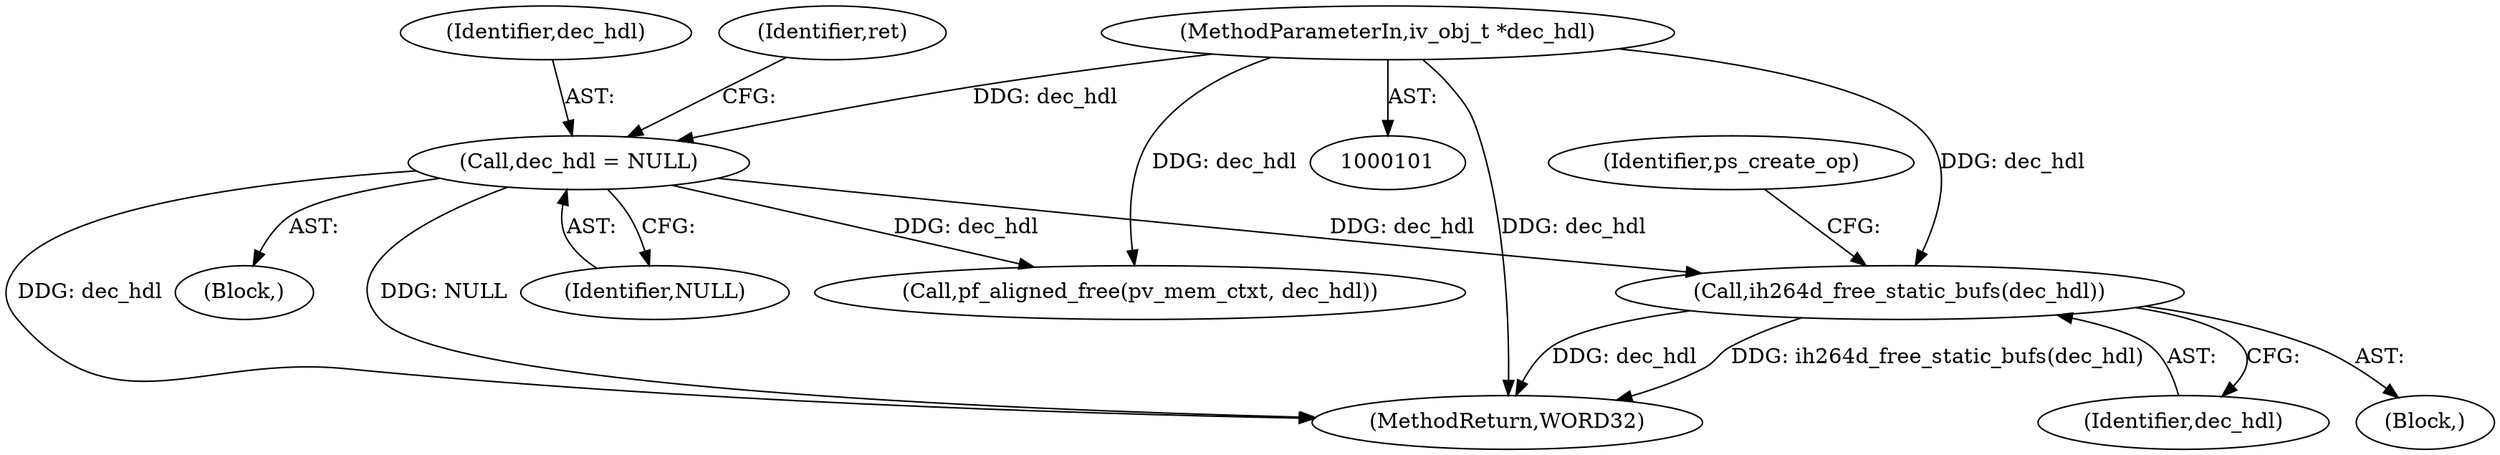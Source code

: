 digraph "0_Android_5acaa6fc86c73a750e5f4900c4e2d44bf22f683a@API" {
"1000149" [label="(Call,ih264d_free_static_bufs(dec_hdl))"];
"1000126" [label="(Call,dec_hdl = NULL)"];
"1000102" [label="(MethodParameterIn,iv_obj_t *dec_hdl)"];
"1000150" [label="(Identifier,dec_hdl)"];
"1000130" [label="(Identifier,ret)"];
"1000127" [label="(Identifier,dec_hdl)"];
"1000148" [label="(Block,)"];
"1000128" [label="(Identifier,NULL)"];
"1000169" [label="(Call,pf_aligned_free(pv_mem_ctxt, dec_hdl))"];
"1000149" [label="(Call,ih264d_free_static_bufs(dec_hdl))"];
"1000102" [label="(MethodParameterIn,iv_obj_t *dec_hdl)"];
"1000175" [label="(Identifier,ps_create_op)"];
"1000126" [label="(Call,dec_hdl = NULL)"];
"1000192" [label="(MethodReturn,WORD32)"];
"1000105" [label="(Block,)"];
"1000149" -> "1000148"  [label="AST: "];
"1000149" -> "1000150"  [label="CFG: "];
"1000150" -> "1000149"  [label="AST: "];
"1000175" -> "1000149"  [label="CFG: "];
"1000149" -> "1000192"  [label="DDG: ih264d_free_static_bufs(dec_hdl)"];
"1000149" -> "1000192"  [label="DDG: dec_hdl"];
"1000126" -> "1000149"  [label="DDG: dec_hdl"];
"1000102" -> "1000149"  [label="DDG: dec_hdl"];
"1000126" -> "1000105"  [label="AST: "];
"1000126" -> "1000128"  [label="CFG: "];
"1000127" -> "1000126"  [label="AST: "];
"1000128" -> "1000126"  [label="AST: "];
"1000130" -> "1000126"  [label="CFG: "];
"1000126" -> "1000192"  [label="DDG: dec_hdl"];
"1000126" -> "1000192"  [label="DDG: NULL"];
"1000102" -> "1000126"  [label="DDG: dec_hdl"];
"1000126" -> "1000169"  [label="DDG: dec_hdl"];
"1000102" -> "1000101"  [label="AST: "];
"1000102" -> "1000192"  [label="DDG: dec_hdl"];
"1000102" -> "1000169"  [label="DDG: dec_hdl"];
}
